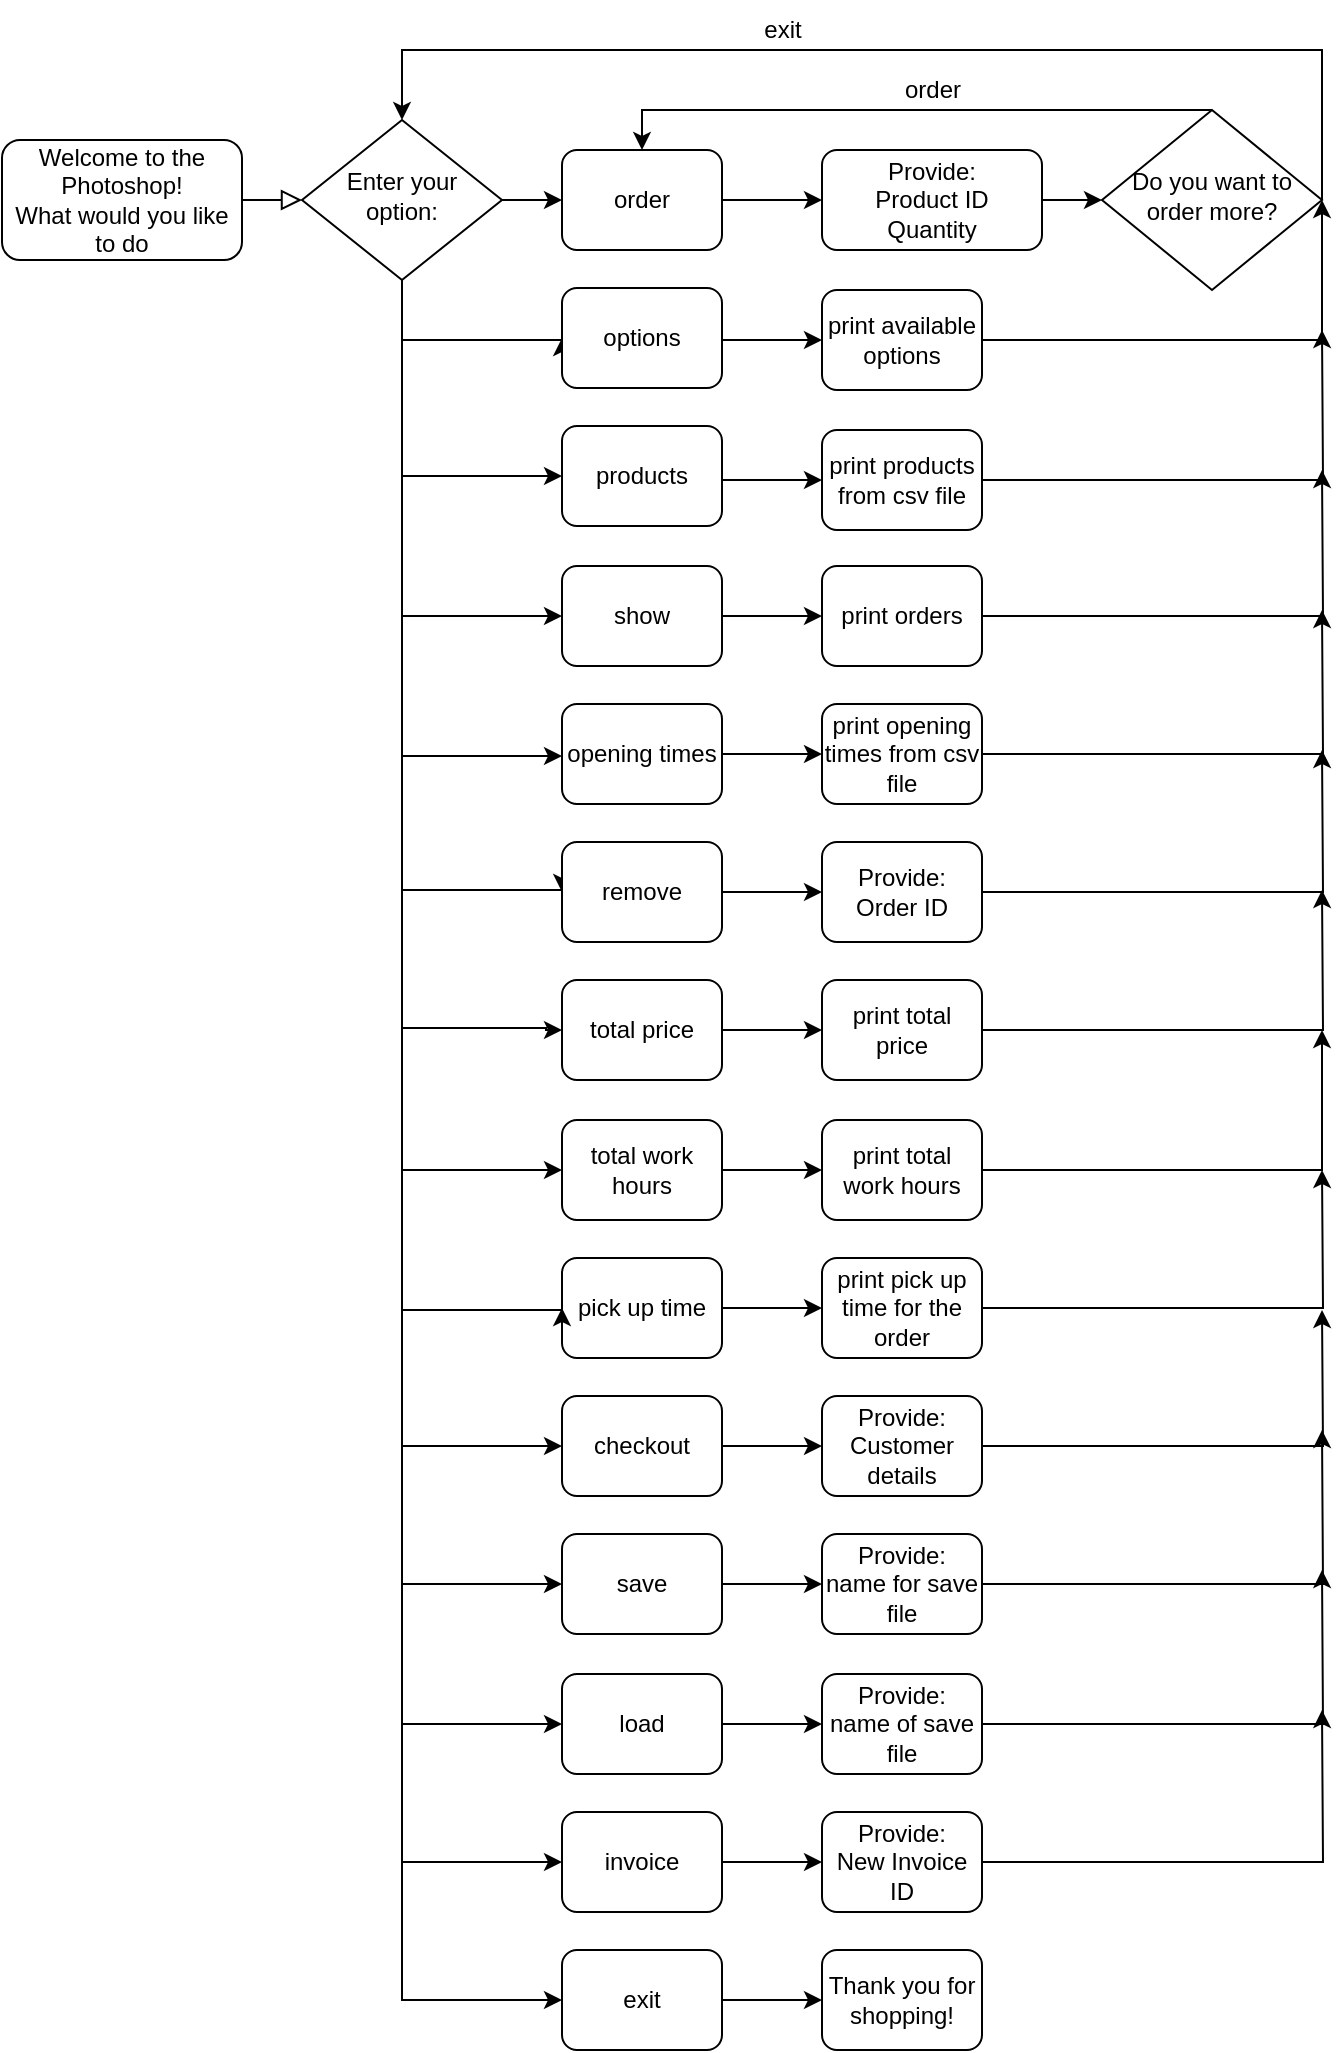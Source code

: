 <mxfile version="20.8.20" type="device"><diagram id="C5RBs43oDa-KdzZeNtuy" name="Page-1"><mxGraphModel dx="1409" dy="1718" grid="1" gridSize="10" guides="1" tooltips="1" connect="1" arrows="1" fold="1" page="1" pageScale="1" pageWidth="827" pageHeight="1169" math="0" shadow="0"><root><mxCell id="WIyWlLk6GJQsqaUBKTNV-0"/><mxCell id="WIyWlLk6GJQsqaUBKTNV-1" parent="WIyWlLk6GJQsqaUBKTNV-0"/><mxCell id="WIyWlLk6GJQsqaUBKTNV-2" value="" style="rounded=0;html=1;jettySize=auto;orthogonalLoop=1;fontSize=11;endArrow=block;endFill=0;endSize=8;strokeWidth=1;shadow=0;labelBackgroundColor=none;edgeStyle=orthogonalEdgeStyle;" parent="WIyWlLk6GJQsqaUBKTNV-1" source="WIyWlLk6GJQsqaUBKTNV-3" target="WIyWlLk6GJQsqaUBKTNV-6" edge="1"><mxGeometry relative="1" as="geometry"/></mxCell><mxCell id="WIyWlLk6GJQsqaUBKTNV-3" value="Welcome to the Photoshop!&lt;br&gt;What would you like to do" style="rounded=1;whiteSpace=wrap;html=1;fontSize=12;glass=0;strokeWidth=1;shadow=0;" parent="WIyWlLk6GJQsqaUBKTNV-1" vertex="1"><mxGeometry x="30" y="15" width="120" height="60" as="geometry"/></mxCell><mxCell id="Di7h7PdrD8UCWm6fCpR2-3" style="edgeStyle=orthogonalEdgeStyle;rounded=0;orthogonalLoop=1;jettySize=auto;html=1;entryX=0;entryY=0.5;entryDx=0;entryDy=0;" edge="1" parent="WIyWlLk6GJQsqaUBKTNV-1" source="WIyWlLk6GJQsqaUBKTNV-6" target="WIyWlLk6GJQsqaUBKTNV-7"><mxGeometry relative="1" as="geometry"/></mxCell><mxCell id="Di7h7PdrD8UCWm6fCpR2-25" style="edgeStyle=orthogonalEdgeStyle;rounded=0;orthogonalLoop=1;jettySize=auto;html=1;entryX=0;entryY=0.5;entryDx=0;entryDy=0;" edge="1" parent="WIyWlLk6GJQsqaUBKTNV-1" source="WIyWlLk6GJQsqaUBKTNV-6" target="Di7h7PdrD8UCWm6fCpR2-11"><mxGeometry relative="1" as="geometry"><mxPoint x="260" y="120" as="targetPoint"/><Array as="points"><mxPoint x="230" y="115"/></Array></mxGeometry></mxCell><mxCell id="Di7h7PdrD8UCWm6fCpR2-26" style="edgeStyle=orthogonalEdgeStyle;rounded=0;orthogonalLoop=1;jettySize=auto;html=1;entryX=0;entryY=0.5;entryDx=0;entryDy=0;" edge="1" parent="WIyWlLk6GJQsqaUBKTNV-1" source="WIyWlLk6GJQsqaUBKTNV-6" target="Di7h7PdrD8UCWm6fCpR2-12"><mxGeometry relative="1" as="geometry"><mxPoint x="230" y="190" as="targetPoint"/><Array as="points"><mxPoint x="230" y="183"/></Array></mxGeometry></mxCell><mxCell id="WIyWlLk6GJQsqaUBKTNV-6" value="Enter your option:" style="rhombus;whiteSpace=wrap;html=1;shadow=0;fontFamily=Helvetica;fontSize=12;align=center;strokeWidth=1;spacing=6;spacingTop=-4;" parent="WIyWlLk6GJQsqaUBKTNV-1" vertex="1"><mxGeometry x="180" y="5" width="100" height="80" as="geometry"/></mxCell><mxCell id="Di7h7PdrD8UCWm6fCpR2-1" value="" style="edgeStyle=orthogonalEdgeStyle;rounded=0;orthogonalLoop=1;jettySize=auto;html=1;" edge="1" parent="WIyWlLk6GJQsqaUBKTNV-1" source="WIyWlLk6GJQsqaUBKTNV-7" target="Di7h7PdrD8UCWm6fCpR2-0"><mxGeometry relative="1" as="geometry"/></mxCell><mxCell id="WIyWlLk6GJQsqaUBKTNV-7" value="order" style="rounded=1;whiteSpace=wrap;html=1;fontSize=12;glass=0;strokeWidth=1;shadow=0;" parent="WIyWlLk6GJQsqaUBKTNV-1" vertex="1"><mxGeometry x="310" y="20" width="80" height="50" as="geometry"/></mxCell><mxCell id="Di7h7PdrD8UCWm6fCpR2-5" value="" style="edgeStyle=orthogonalEdgeStyle;rounded=0;orthogonalLoop=1;jettySize=auto;html=1;" edge="1" parent="WIyWlLk6GJQsqaUBKTNV-1" source="Di7h7PdrD8UCWm6fCpR2-0" target="Di7h7PdrD8UCWm6fCpR2-4"><mxGeometry relative="1" as="geometry"><Array as="points"><mxPoint x="580" y="45"/><mxPoint x="580" y="45"/></Array></mxGeometry></mxCell><mxCell id="Di7h7PdrD8UCWm6fCpR2-0" value="Provide:&lt;br&gt;Product ID&lt;br&gt;Quantity" style="whiteSpace=wrap;html=1;rounded=1;glass=0;strokeWidth=1;shadow=0;" vertex="1" parent="WIyWlLk6GJQsqaUBKTNV-1"><mxGeometry x="440" y="20" width="110" height="50" as="geometry"/></mxCell><mxCell id="Di7h7PdrD8UCWm6fCpR2-7" value="" style="edgeStyle=orthogonalEdgeStyle;rounded=0;orthogonalLoop=1;jettySize=auto;html=1;entryX=0.5;entryY=0;entryDx=0;entryDy=0;" edge="1" parent="WIyWlLk6GJQsqaUBKTNV-1" source="Di7h7PdrD8UCWm6fCpR2-4" target="WIyWlLk6GJQsqaUBKTNV-7"><mxGeometry relative="1" as="geometry"><mxPoint x="635" y="170" as="targetPoint"/><Array as="points"><mxPoint x="350"/></Array></mxGeometry></mxCell><mxCell id="Di7h7PdrD8UCWm6fCpR2-9" style="edgeStyle=orthogonalEdgeStyle;rounded=0;orthogonalLoop=1;jettySize=auto;html=1;entryX=0.5;entryY=0;entryDx=0;entryDy=0;exitX=1;exitY=0.5;exitDx=0;exitDy=0;" edge="1" parent="WIyWlLk6GJQsqaUBKTNV-1" source="Di7h7PdrD8UCWm6fCpR2-4" target="WIyWlLk6GJQsqaUBKTNV-6"><mxGeometry relative="1" as="geometry"><Array as="points"><mxPoint x="690" y="-30"/><mxPoint x="230" y="-30"/></Array></mxGeometry></mxCell><mxCell id="Di7h7PdrD8UCWm6fCpR2-4" value="Do you want to order more?" style="rhombus;whiteSpace=wrap;html=1;shadow=0;fontFamily=Helvetica;fontSize=12;align=center;strokeWidth=1;spacing=6;spacingTop=-4;" vertex="1" parent="WIyWlLk6GJQsqaUBKTNV-1"><mxGeometry x="580" width="110" height="90" as="geometry"/></mxCell><mxCell id="Di7h7PdrD8UCWm6fCpR2-8" value="order" style="text;html=1;align=center;verticalAlign=middle;resizable=0;points=[];autosize=1;strokeColor=none;fillColor=none;" vertex="1" parent="WIyWlLk6GJQsqaUBKTNV-1"><mxGeometry x="470" y="-25" width="50" height="30" as="geometry"/></mxCell><mxCell id="Di7h7PdrD8UCWm6fCpR2-10" value="exit" style="text;html=1;align=center;verticalAlign=middle;resizable=0;points=[];autosize=1;strokeColor=none;fillColor=none;" vertex="1" parent="WIyWlLk6GJQsqaUBKTNV-1"><mxGeometry x="400" y="-55" width="40" height="30" as="geometry"/></mxCell><mxCell id="Di7h7PdrD8UCWm6fCpR2-39" style="edgeStyle=orthogonalEdgeStyle;rounded=0;orthogonalLoop=1;jettySize=auto;html=1;entryX=0;entryY=0.5;entryDx=0;entryDy=0;" edge="1" parent="WIyWlLk6GJQsqaUBKTNV-1" source="Di7h7PdrD8UCWm6fCpR2-11" target="Di7h7PdrD8UCWm6fCpR2-38"><mxGeometry relative="1" as="geometry"><Array as="points"><mxPoint x="400" y="115"/><mxPoint x="400" y="115"/></Array></mxGeometry></mxCell><mxCell id="Di7h7PdrD8UCWm6fCpR2-11" value="options" style="rounded=1;whiteSpace=wrap;html=1;fontSize=12;glass=0;strokeWidth=1;shadow=0;" vertex="1" parent="WIyWlLk6GJQsqaUBKTNV-1"><mxGeometry x="310" y="89" width="80" height="50" as="geometry"/></mxCell><mxCell id="Di7h7PdrD8UCWm6fCpR2-42" style="edgeStyle=orthogonalEdgeStyle;rounded=0;orthogonalLoop=1;jettySize=auto;html=1;exitX=1;exitY=0.5;exitDx=0;exitDy=0;entryX=0;entryY=0.5;entryDx=0;entryDy=0;" edge="1" parent="WIyWlLk6GJQsqaUBKTNV-1" source="Di7h7PdrD8UCWm6fCpR2-12" target="Di7h7PdrD8UCWm6fCpR2-41"><mxGeometry relative="1" as="geometry"><Array as="points"><mxPoint x="390" y="185"/></Array></mxGeometry></mxCell><mxCell id="Di7h7PdrD8UCWm6fCpR2-12" value="products" style="rounded=1;whiteSpace=wrap;html=1;fontSize=12;glass=0;strokeWidth=1;shadow=0;" vertex="1" parent="WIyWlLk6GJQsqaUBKTNV-1"><mxGeometry x="310" y="158" width="80" height="50" as="geometry"/></mxCell><mxCell id="Di7h7PdrD8UCWm6fCpR2-58" style="edgeStyle=orthogonalEdgeStyle;rounded=0;orthogonalLoop=1;jettySize=auto;html=1;entryX=0;entryY=0.5;entryDx=0;entryDy=0;" edge="1" parent="WIyWlLk6GJQsqaUBKTNV-1" source="Di7h7PdrD8UCWm6fCpR2-14" target="Di7h7PdrD8UCWm6fCpR2-57"><mxGeometry relative="1" as="geometry"/></mxCell><mxCell id="Di7h7PdrD8UCWm6fCpR2-14" value="opening times" style="rounded=1;whiteSpace=wrap;html=1;fontSize=12;glass=0;strokeWidth=1;shadow=0;" vertex="1" parent="WIyWlLk6GJQsqaUBKTNV-1"><mxGeometry x="310" y="297" width="80" height="50" as="geometry"/></mxCell><mxCell id="Di7h7PdrD8UCWm6fCpR2-55" style="edgeStyle=orthogonalEdgeStyle;rounded=0;orthogonalLoop=1;jettySize=auto;html=1;entryX=0;entryY=0.5;entryDx=0;entryDy=0;" edge="1" parent="WIyWlLk6GJQsqaUBKTNV-1" source="Di7h7PdrD8UCWm6fCpR2-15" target="Di7h7PdrD8UCWm6fCpR2-54"><mxGeometry relative="1" as="geometry"/></mxCell><mxCell id="Di7h7PdrD8UCWm6fCpR2-15" value="show" style="rounded=1;whiteSpace=wrap;html=1;fontSize=12;glass=0;strokeWidth=1;shadow=0;" vertex="1" parent="WIyWlLk6GJQsqaUBKTNV-1"><mxGeometry x="310" y="228" width="80" height="50" as="geometry"/></mxCell><mxCell id="Di7h7PdrD8UCWm6fCpR2-61" style="edgeStyle=orthogonalEdgeStyle;rounded=0;orthogonalLoop=1;jettySize=auto;html=1;exitX=1;exitY=0.5;exitDx=0;exitDy=0;entryX=0;entryY=0.5;entryDx=0;entryDy=0;" edge="1" parent="WIyWlLk6GJQsqaUBKTNV-1" source="Di7h7PdrD8UCWm6fCpR2-16" target="Di7h7PdrD8UCWm6fCpR2-60"><mxGeometry relative="1" as="geometry"/></mxCell><mxCell id="Di7h7PdrD8UCWm6fCpR2-16" value="total price" style="rounded=1;whiteSpace=wrap;html=1;fontSize=12;glass=0;strokeWidth=1;shadow=0;" vertex="1" parent="WIyWlLk6GJQsqaUBKTNV-1"><mxGeometry x="310" y="435" width="80" height="50" as="geometry"/></mxCell><mxCell id="Di7h7PdrD8UCWm6fCpR2-63" style="edgeStyle=orthogonalEdgeStyle;rounded=0;orthogonalLoop=1;jettySize=auto;html=1;exitX=1;exitY=0.5;exitDx=0;exitDy=0;entryX=0;entryY=0.5;entryDx=0;entryDy=0;" edge="1" parent="WIyWlLk6GJQsqaUBKTNV-1" source="Di7h7PdrD8UCWm6fCpR2-17" target="Di7h7PdrD8UCWm6fCpR2-62"><mxGeometry relative="1" as="geometry"/></mxCell><mxCell id="Di7h7PdrD8UCWm6fCpR2-17" value="total work hours" style="rounded=1;whiteSpace=wrap;html=1;fontSize=12;glass=0;strokeWidth=1;shadow=0;" vertex="1" parent="WIyWlLk6GJQsqaUBKTNV-1"><mxGeometry x="310" y="505" width="80" height="50" as="geometry"/></mxCell><mxCell id="Di7h7PdrD8UCWm6fCpR2-76" style="edgeStyle=orthogonalEdgeStyle;rounded=0;orthogonalLoop=1;jettySize=auto;html=1;entryX=0;entryY=0.5;entryDx=0;entryDy=0;" edge="1" parent="WIyWlLk6GJQsqaUBKTNV-1" source="Di7h7PdrD8UCWm6fCpR2-18" target="Di7h7PdrD8UCWm6fCpR2-64"><mxGeometry relative="1" as="geometry"/></mxCell><mxCell id="Di7h7PdrD8UCWm6fCpR2-18" value="pick up time" style="rounded=1;whiteSpace=wrap;html=1;fontSize=12;glass=0;strokeWidth=1;shadow=0;" vertex="1" parent="WIyWlLk6GJQsqaUBKTNV-1"><mxGeometry x="310" y="574" width="80" height="50" as="geometry"/></mxCell><mxCell id="Di7h7PdrD8UCWm6fCpR2-75" style="edgeStyle=orthogonalEdgeStyle;rounded=0;orthogonalLoop=1;jettySize=auto;html=1;entryX=0;entryY=0.5;entryDx=0;entryDy=0;" edge="1" parent="WIyWlLk6GJQsqaUBKTNV-1" source="Di7h7PdrD8UCWm6fCpR2-19" target="Di7h7PdrD8UCWm6fCpR2-65"><mxGeometry relative="1" as="geometry"/></mxCell><mxCell id="Di7h7PdrD8UCWm6fCpR2-19" value="checkout" style="rounded=1;whiteSpace=wrap;html=1;fontSize=12;glass=0;strokeWidth=1;shadow=0;" vertex="1" parent="WIyWlLk6GJQsqaUBKTNV-1"><mxGeometry x="310" y="643" width="80" height="50" as="geometry"/></mxCell><mxCell id="Di7h7PdrD8UCWm6fCpR2-74" style="edgeStyle=orthogonalEdgeStyle;rounded=0;orthogonalLoop=1;jettySize=auto;html=1;entryX=0;entryY=0.5;entryDx=0;entryDy=0;" edge="1" parent="WIyWlLk6GJQsqaUBKTNV-1" source="Di7h7PdrD8UCWm6fCpR2-20" target="Di7h7PdrD8UCWm6fCpR2-66"><mxGeometry relative="1" as="geometry"/></mxCell><mxCell id="Di7h7PdrD8UCWm6fCpR2-20" value="save" style="rounded=1;whiteSpace=wrap;html=1;fontSize=12;glass=0;strokeWidth=1;shadow=0;" vertex="1" parent="WIyWlLk6GJQsqaUBKTNV-1"><mxGeometry x="310" y="712" width="80" height="50" as="geometry"/></mxCell><mxCell id="Di7h7PdrD8UCWm6fCpR2-73" style="edgeStyle=orthogonalEdgeStyle;rounded=0;orthogonalLoop=1;jettySize=auto;html=1;entryX=0;entryY=0.5;entryDx=0;entryDy=0;" edge="1" parent="WIyWlLk6GJQsqaUBKTNV-1" source="Di7h7PdrD8UCWm6fCpR2-21" target="Di7h7PdrD8UCWm6fCpR2-67"><mxGeometry relative="1" as="geometry"/></mxCell><mxCell id="Di7h7PdrD8UCWm6fCpR2-21" value="load" style="rounded=1;whiteSpace=wrap;html=1;fontSize=12;glass=0;strokeWidth=1;shadow=0;" vertex="1" parent="WIyWlLk6GJQsqaUBKTNV-1"><mxGeometry x="310" y="782" width="80" height="50" as="geometry"/></mxCell><mxCell id="Di7h7PdrD8UCWm6fCpR2-71" style="edgeStyle=orthogonalEdgeStyle;rounded=0;orthogonalLoop=1;jettySize=auto;html=1;entryX=0;entryY=0.5;entryDx=0;entryDy=0;" edge="1" parent="WIyWlLk6GJQsqaUBKTNV-1" source="Di7h7PdrD8UCWm6fCpR2-22" target="Di7h7PdrD8UCWm6fCpR2-68"><mxGeometry relative="1" as="geometry"/></mxCell><mxCell id="Di7h7PdrD8UCWm6fCpR2-22" value="invoice" style="rounded=1;whiteSpace=wrap;html=1;fontSize=12;glass=0;strokeWidth=1;shadow=0;" vertex="1" parent="WIyWlLk6GJQsqaUBKTNV-1"><mxGeometry x="310" y="851" width="80" height="50" as="geometry"/></mxCell><mxCell id="Di7h7PdrD8UCWm6fCpR2-70" style="edgeStyle=orthogonalEdgeStyle;rounded=0;orthogonalLoop=1;jettySize=auto;html=1;exitX=1;exitY=0.5;exitDx=0;exitDy=0;entryX=0;entryY=0.5;entryDx=0;entryDy=0;" edge="1" parent="WIyWlLk6GJQsqaUBKTNV-1" source="Di7h7PdrD8UCWm6fCpR2-23" target="Di7h7PdrD8UCWm6fCpR2-69"><mxGeometry relative="1" as="geometry"/></mxCell><mxCell id="Di7h7PdrD8UCWm6fCpR2-23" value="exit" style="rounded=1;whiteSpace=wrap;html=1;fontSize=12;glass=0;strokeWidth=1;shadow=0;" vertex="1" parent="WIyWlLk6GJQsqaUBKTNV-1"><mxGeometry x="310" y="920" width="80" height="50" as="geometry"/></mxCell><mxCell id="Di7h7PdrD8UCWm6fCpR2-27" style="edgeStyle=orthogonalEdgeStyle;rounded=0;orthogonalLoop=1;jettySize=auto;html=1;entryX=0;entryY=0.5;entryDx=0;entryDy=0;" edge="1" parent="WIyWlLk6GJQsqaUBKTNV-1" target="Di7h7PdrD8UCWm6fCpR2-15"><mxGeometry relative="1" as="geometry"><mxPoint x="310" y="255" as="targetPoint"/><mxPoint x="230" y="160" as="sourcePoint"/><Array as="points"><mxPoint x="230" y="253"/></Array></mxGeometry></mxCell><mxCell id="Di7h7PdrD8UCWm6fCpR2-28" style="edgeStyle=orthogonalEdgeStyle;rounded=0;orthogonalLoop=1;jettySize=auto;html=1;entryX=0;entryY=0.5;entryDx=0;entryDy=0;" edge="1" parent="WIyWlLk6GJQsqaUBKTNV-1"><mxGeometry relative="1" as="geometry"><mxPoint x="310" y="323" as="targetPoint"/><mxPoint x="230" y="220" as="sourcePoint"/><Array as="points"><mxPoint x="230" y="323"/></Array></mxGeometry></mxCell><mxCell id="Di7h7PdrD8UCWm6fCpR2-29" style="edgeStyle=orthogonalEdgeStyle;rounded=0;orthogonalLoop=1;jettySize=auto;html=1;entryX=0;entryY=0.5;entryDx=0;entryDy=0;" edge="1" parent="WIyWlLk6GJQsqaUBKTNV-1"><mxGeometry relative="1" as="geometry"><mxPoint x="310" y="391" as="targetPoint"/><mxPoint x="230" y="300" as="sourcePoint"/><Array as="points"><mxPoint x="230" y="390"/></Array></mxGeometry></mxCell><mxCell id="Di7h7PdrD8UCWm6fCpR2-30" style="edgeStyle=orthogonalEdgeStyle;rounded=0;orthogonalLoop=1;jettySize=auto;html=1;entryX=0;entryY=0.5;entryDx=0;entryDy=0;" edge="1" parent="WIyWlLk6GJQsqaUBKTNV-1" target="Di7h7PdrD8UCWm6fCpR2-16"><mxGeometry relative="1" as="geometry"><mxPoint x="302" y="449" as="targetPoint"/><mxPoint x="230" y="90" as="sourcePoint"/><Array as="points"><mxPoint x="230" y="359"/><mxPoint x="230" y="459"/><mxPoint x="302" y="459"/><mxPoint x="302" y="460"/></Array></mxGeometry></mxCell><mxCell id="Di7h7PdrD8UCWm6fCpR2-32" style="edgeStyle=orthogonalEdgeStyle;rounded=0;orthogonalLoop=1;jettySize=auto;html=1;entryX=0;entryY=0.5;entryDx=0;entryDy=0;" edge="1" parent="WIyWlLk6GJQsqaUBKTNV-1" target="Di7h7PdrD8UCWm6fCpR2-18"><mxGeometry relative="1" as="geometry"><mxPoint x="310" y="600" as="targetPoint"/><mxPoint x="230" y="500" as="sourcePoint"/><Array as="points"><mxPoint x="230" y="600"/><mxPoint x="310" y="600"/></Array></mxGeometry></mxCell><mxCell id="Di7h7PdrD8UCWm6fCpR2-33" style="edgeStyle=orthogonalEdgeStyle;rounded=0;orthogonalLoop=1;jettySize=auto;html=1;entryX=0;entryY=0.5;entryDx=0;entryDy=0;" edge="1" parent="WIyWlLk6GJQsqaUBKTNV-1" target="Di7h7PdrD8UCWm6fCpR2-19"><mxGeometry relative="1" as="geometry"><mxPoint x="290" y="630" as="targetPoint"/><mxPoint x="230" y="580" as="sourcePoint"/><Array as="points"><mxPoint x="230" y="668"/></Array></mxGeometry></mxCell><mxCell id="Di7h7PdrD8UCWm6fCpR2-34" style="edgeStyle=orthogonalEdgeStyle;rounded=0;orthogonalLoop=1;jettySize=auto;html=1;entryX=0;entryY=0.5;entryDx=0;entryDy=0;" edge="1" parent="WIyWlLk6GJQsqaUBKTNV-1" target="Di7h7PdrD8UCWm6fCpR2-20"><mxGeometry relative="1" as="geometry"><mxPoint x="280" y="730" as="targetPoint"/><mxPoint x="230" y="650" as="sourcePoint"/><Array as="points"><mxPoint x="230" y="737"/></Array></mxGeometry></mxCell><mxCell id="Di7h7PdrD8UCWm6fCpR2-35" style="edgeStyle=orthogonalEdgeStyle;rounded=0;orthogonalLoop=1;jettySize=auto;html=1;entryX=0;entryY=0.5;entryDx=0;entryDy=0;" edge="1" parent="WIyWlLk6GJQsqaUBKTNV-1" target="Di7h7PdrD8UCWm6fCpR2-21"><mxGeometry relative="1" as="geometry"><mxPoint x="310" y="800" as="targetPoint"/><mxPoint x="230" y="700" as="sourcePoint"/><Array as="points"><mxPoint x="230" y="807"/></Array></mxGeometry></mxCell><mxCell id="Di7h7PdrD8UCWm6fCpR2-36" style="edgeStyle=orthogonalEdgeStyle;rounded=0;orthogonalLoop=1;jettySize=auto;html=1;entryX=0;entryY=0.5;entryDx=0;entryDy=0;" edge="1" parent="WIyWlLk6GJQsqaUBKTNV-1" target="Di7h7PdrD8UCWm6fCpR2-22"><mxGeometry relative="1" as="geometry"><mxPoint x="310" y="880" as="targetPoint"/><mxPoint x="230" y="780" as="sourcePoint"/><Array as="points"><mxPoint x="230" y="876"/></Array></mxGeometry></mxCell><mxCell id="Di7h7PdrD8UCWm6fCpR2-37" style="edgeStyle=orthogonalEdgeStyle;rounded=0;orthogonalLoop=1;jettySize=auto;html=1;entryX=0;entryY=0.5;entryDx=0;entryDy=0;" edge="1" parent="WIyWlLk6GJQsqaUBKTNV-1" target="Di7h7PdrD8UCWm6fCpR2-23"><mxGeometry relative="1" as="geometry"><mxPoint x="310" y="950" as="targetPoint"/><mxPoint x="230" y="850" as="sourcePoint"/><Array as="points"><mxPoint x="230" y="945"/></Array></mxGeometry></mxCell><mxCell id="Di7h7PdrD8UCWm6fCpR2-78" style="edgeStyle=orthogonalEdgeStyle;rounded=0;orthogonalLoop=1;jettySize=auto;html=1;entryX=1;entryY=0.5;entryDx=0;entryDy=0;" edge="1" parent="WIyWlLk6GJQsqaUBKTNV-1" source="Di7h7PdrD8UCWm6fCpR2-38" target="Di7h7PdrD8UCWm6fCpR2-4"><mxGeometry relative="1" as="geometry"><mxPoint x="690" y="115" as="targetPoint"/><Array as="points"><mxPoint x="690" y="115"/></Array></mxGeometry></mxCell><mxCell id="Di7h7PdrD8UCWm6fCpR2-38" value="print available options" style="rounded=1;whiteSpace=wrap;html=1;fontSize=12;glass=0;strokeWidth=1;shadow=0;" vertex="1" parent="WIyWlLk6GJQsqaUBKTNV-1"><mxGeometry x="440" y="90" width="80" height="50" as="geometry"/></mxCell><mxCell id="Di7h7PdrD8UCWm6fCpR2-79" style="edgeStyle=orthogonalEdgeStyle;rounded=0;orthogonalLoop=1;jettySize=auto;html=1;" edge="1" parent="WIyWlLk6GJQsqaUBKTNV-1" source="Di7h7PdrD8UCWm6fCpR2-41"><mxGeometry relative="1" as="geometry"><mxPoint x="690" y="110" as="targetPoint"/></mxGeometry></mxCell><mxCell id="Di7h7PdrD8UCWm6fCpR2-41" value="print products from csv file" style="rounded=1;whiteSpace=wrap;html=1;fontSize=12;glass=0;strokeWidth=1;shadow=0;" vertex="1" parent="WIyWlLk6GJQsqaUBKTNV-1"><mxGeometry x="440" y="160" width="80" height="50" as="geometry"/></mxCell><mxCell id="Di7h7PdrD8UCWm6fCpR2-48" style="edgeStyle=orthogonalEdgeStyle;rounded=0;orthogonalLoop=1;jettySize=auto;html=1;entryX=0;entryY=0.5;entryDx=0;entryDy=0;" edge="1" parent="WIyWlLk6GJQsqaUBKTNV-1" source="Di7h7PdrD8UCWm6fCpR2-49" target="Di7h7PdrD8UCWm6fCpR2-51"><mxGeometry relative="1" as="geometry"/></mxCell><mxCell id="Di7h7PdrD8UCWm6fCpR2-49" value="remove" style="rounded=1;whiteSpace=wrap;html=1;fontSize=12;glass=0;strokeWidth=1;shadow=0;" vertex="1" parent="WIyWlLk6GJQsqaUBKTNV-1"><mxGeometry x="310" y="366" width="80" height="50" as="geometry"/></mxCell><mxCell id="Di7h7PdrD8UCWm6fCpR2-82" style="edgeStyle=orthogonalEdgeStyle;rounded=0;orthogonalLoop=1;jettySize=auto;html=1;" edge="1" parent="WIyWlLk6GJQsqaUBKTNV-1" source="Di7h7PdrD8UCWm6fCpR2-51"><mxGeometry relative="1" as="geometry"><mxPoint x="690" y="320" as="targetPoint"/></mxGeometry></mxCell><mxCell id="Di7h7PdrD8UCWm6fCpR2-51" value="Provide:&lt;br&gt;Order ID" style="whiteSpace=wrap;html=1;rounded=1;glass=0;strokeWidth=1;shadow=0;" vertex="1" parent="WIyWlLk6GJQsqaUBKTNV-1"><mxGeometry x="440" y="366" width="80" height="50" as="geometry"/></mxCell><mxCell id="Di7h7PdrD8UCWm6fCpR2-52" style="edgeStyle=orthogonalEdgeStyle;rounded=0;orthogonalLoop=1;jettySize=auto;html=1;entryX=0;entryY=0.5;entryDx=0;entryDy=0;" edge="1" parent="WIyWlLk6GJQsqaUBKTNV-1"><mxGeometry relative="1" as="geometry"><mxPoint x="310" y="530" as="targetPoint"/><mxPoint x="230" y="130" as="sourcePoint"/><Array as="points"><mxPoint x="230" y="160"/><mxPoint x="230" y="530"/></Array></mxGeometry></mxCell><mxCell id="Di7h7PdrD8UCWm6fCpR2-80" style="edgeStyle=orthogonalEdgeStyle;rounded=0;orthogonalLoop=1;jettySize=auto;html=1;" edge="1" parent="WIyWlLk6GJQsqaUBKTNV-1" source="Di7h7PdrD8UCWm6fCpR2-54"><mxGeometry relative="1" as="geometry"><mxPoint x="690" y="180" as="targetPoint"/></mxGeometry></mxCell><mxCell id="Di7h7PdrD8UCWm6fCpR2-54" value="print orders" style="rounded=1;whiteSpace=wrap;html=1;fontSize=12;glass=0;strokeWidth=1;shadow=0;" vertex="1" parent="WIyWlLk6GJQsqaUBKTNV-1"><mxGeometry x="440" y="228" width="80" height="50" as="geometry"/></mxCell><mxCell id="Di7h7PdrD8UCWm6fCpR2-81" style="edgeStyle=orthogonalEdgeStyle;rounded=0;orthogonalLoop=1;jettySize=auto;html=1;" edge="1" parent="WIyWlLk6GJQsqaUBKTNV-1" source="Di7h7PdrD8UCWm6fCpR2-57"><mxGeometry relative="1" as="geometry"><mxPoint x="690" y="250" as="targetPoint"/></mxGeometry></mxCell><mxCell id="Di7h7PdrD8UCWm6fCpR2-57" value="print opening times from csv file" style="rounded=1;whiteSpace=wrap;html=1;fontSize=12;glass=0;strokeWidth=1;shadow=0;" vertex="1" parent="WIyWlLk6GJQsqaUBKTNV-1"><mxGeometry x="440" y="297" width="80" height="50" as="geometry"/></mxCell><mxCell id="Di7h7PdrD8UCWm6fCpR2-83" style="edgeStyle=orthogonalEdgeStyle;rounded=0;orthogonalLoop=1;jettySize=auto;html=1;" edge="1" parent="WIyWlLk6GJQsqaUBKTNV-1" source="Di7h7PdrD8UCWm6fCpR2-60"><mxGeometry relative="1" as="geometry"><mxPoint x="690" y="390" as="targetPoint"/></mxGeometry></mxCell><mxCell id="Di7h7PdrD8UCWm6fCpR2-60" value="print total price" style="rounded=1;whiteSpace=wrap;html=1;fontSize=12;glass=0;strokeWidth=1;shadow=0;" vertex="1" parent="WIyWlLk6GJQsqaUBKTNV-1"><mxGeometry x="440" y="435" width="80" height="50" as="geometry"/></mxCell><mxCell id="Di7h7PdrD8UCWm6fCpR2-77" style="edgeStyle=orthogonalEdgeStyle;rounded=0;orthogonalLoop=1;jettySize=auto;html=1;" edge="1" parent="WIyWlLk6GJQsqaUBKTNV-1" source="Di7h7PdrD8UCWm6fCpR2-62"><mxGeometry relative="1" as="geometry"><mxPoint x="690" y="460" as="targetPoint"/><Array as="points"><mxPoint x="690" y="530"/></Array></mxGeometry></mxCell><mxCell id="Di7h7PdrD8UCWm6fCpR2-62" value="print total work hours" style="rounded=1;whiteSpace=wrap;html=1;fontSize=12;glass=0;strokeWidth=1;shadow=0;" vertex="1" parent="WIyWlLk6GJQsqaUBKTNV-1"><mxGeometry x="440" y="505" width="80" height="50" as="geometry"/></mxCell><mxCell id="Di7h7PdrD8UCWm6fCpR2-84" style="edgeStyle=orthogonalEdgeStyle;rounded=0;orthogonalLoop=1;jettySize=auto;html=1;" edge="1" parent="WIyWlLk6GJQsqaUBKTNV-1" source="Di7h7PdrD8UCWm6fCpR2-64"><mxGeometry relative="1" as="geometry"><mxPoint x="690" y="530" as="targetPoint"/></mxGeometry></mxCell><mxCell id="Di7h7PdrD8UCWm6fCpR2-64" value="print pick up time for the order" style="rounded=1;whiteSpace=wrap;html=1;fontSize=12;glass=0;strokeWidth=1;shadow=0;" vertex="1" parent="WIyWlLk6GJQsqaUBKTNV-1"><mxGeometry x="440" y="574" width="80" height="50" as="geometry"/></mxCell><mxCell id="Di7h7PdrD8UCWm6fCpR2-85" style="edgeStyle=orthogonalEdgeStyle;rounded=0;orthogonalLoop=1;jettySize=auto;html=1;" edge="1" parent="WIyWlLk6GJQsqaUBKTNV-1" source="Di7h7PdrD8UCWm6fCpR2-65"><mxGeometry relative="1" as="geometry"><mxPoint x="690" y="600" as="targetPoint"/></mxGeometry></mxCell><mxCell id="Di7h7PdrD8UCWm6fCpR2-65" value="Provide:&lt;br&gt;Customer details" style="rounded=1;whiteSpace=wrap;html=1;fontSize=12;glass=0;strokeWidth=1;shadow=0;" vertex="1" parent="WIyWlLk6GJQsqaUBKTNV-1"><mxGeometry x="440" y="643" width="80" height="50" as="geometry"/></mxCell><mxCell id="Di7h7PdrD8UCWm6fCpR2-86" style="edgeStyle=orthogonalEdgeStyle;rounded=0;orthogonalLoop=1;jettySize=auto;html=1;" edge="1" parent="WIyWlLk6GJQsqaUBKTNV-1" source="Di7h7PdrD8UCWm6fCpR2-66"><mxGeometry relative="1" as="geometry"><mxPoint x="690" y="660" as="targetPoint"/></mxGeometry></mxCell><mxCell id="Di7h7PdrD8UCWm6fCpR2-66" value="Provide:&lt;br&gt;name for save file" style="rounded=1;whiteSpace=wrap;html=1;fontSize=12;glass=0;strokeWidth=1;shadow=0;" vertex="1" parent="WIyWlLk6GJQsqaUBKTNV-1"><mxGeometry x="440" y="712" width="80" height="50" as="geometry"/></mxCell><mxCell id="Di7h7PdrD8UCWm6fCpR2-87" style="edgeStyle=orthogonalEdgeStyle;rounded=0;orthogonalLoop=1;jettySize=auto;html=1;" edge="1" parent="WIyWlLk6GJQsqaUBKTNV-1" source="Di7h7PdrD8UCWm6fCpR2-67"><mxGeometry relative="1" as="geometry"><mxPoint x="690" y="730" as="targetPoint"/></mxGeometry></mxCell><mxCell id="Di7h7PdrD8UCWm6fCpR2-67" value="Provide:&lt;br&gt;name of save file" style="rounded=1;whiteSpace=wrap;html=1;fontSize=12;glass=0;strokeWidth=1;shadow=0;" vertex="1" parent="WIyWlLk6GJQsqaUBKTNV-1"><mxGeometry x="440" y="782" width="80" height="50" as="geometry"/></mxCell><mxCell id="Di7h7PdrD8UCWm6fCpR2-89" style="edgeStyle=orthogonalEdgeStyle;rounded=0;orthogonalLoop=1;jettySize=auto;html=1;" edge="1" parent="WIyWlLk6GJQsqaUBKTNV-1" source="Di7h7PdrD8UCWm6fCpR2-68"><mxGeometry relative="1" as="geometry"><mxPoint x="690" y="800" as="targetPoint"/></mxGeometry></mxCell><mxCell id="Di7h7PdrD8UCWm6fCpR2-68" value="Provide:&lt;br&gt;New Invoice ID" style="rounded=1;whiteSpace=wrap;html=1;fontSize=12;glass=0;strokeWidth=1;shadow=0;" vertex="1" parent="WIyWlLk6GJQsqaUBKTNV-1"><mxGeometry x="440" y="851" width="80" height="50" as="geometry"/></mxCell><mxCell id="Di7h7PdrD8UCWm6fCpR2-69" value="Thank you for shopping!" style="rounded=1;whiteSpace=wrap;html=1;fontSize=12;glass=0;strokeWidth=1;shadow=0;" vertex="1" parent="WIyWlLk6GJQsqaUBKTNV-1"><mxGeometry x="440" y="920" width="80" height="50" as="geometry"/></mxCell></root></mxGraphModel></diagram></mxfile>